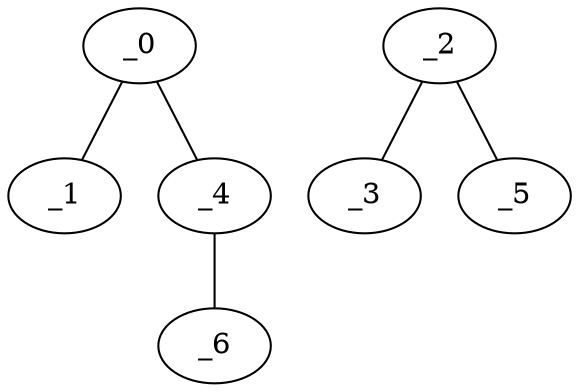 graph FP1_0057 {
	_0	 [x="0.84707",
		y="2.77596"];
	_1	 [x="0.657646",
		y="0.718642"];
	_0 -- _1;
	_4	 [x="2.1",
		y="2.78"];
	_0 -- _4;
	_2	 [x="0.52",
		y="1.77"];
	_3	 [x="1.63052",
		y="1.85825"];
	_2 -- _3;
	_5	 [x="0.601294",
		y="1.0213"];
	_2 -- _5;
	_6	 [x="0.96032",
		y="1.40497"];
	_4 -- _6;
}
